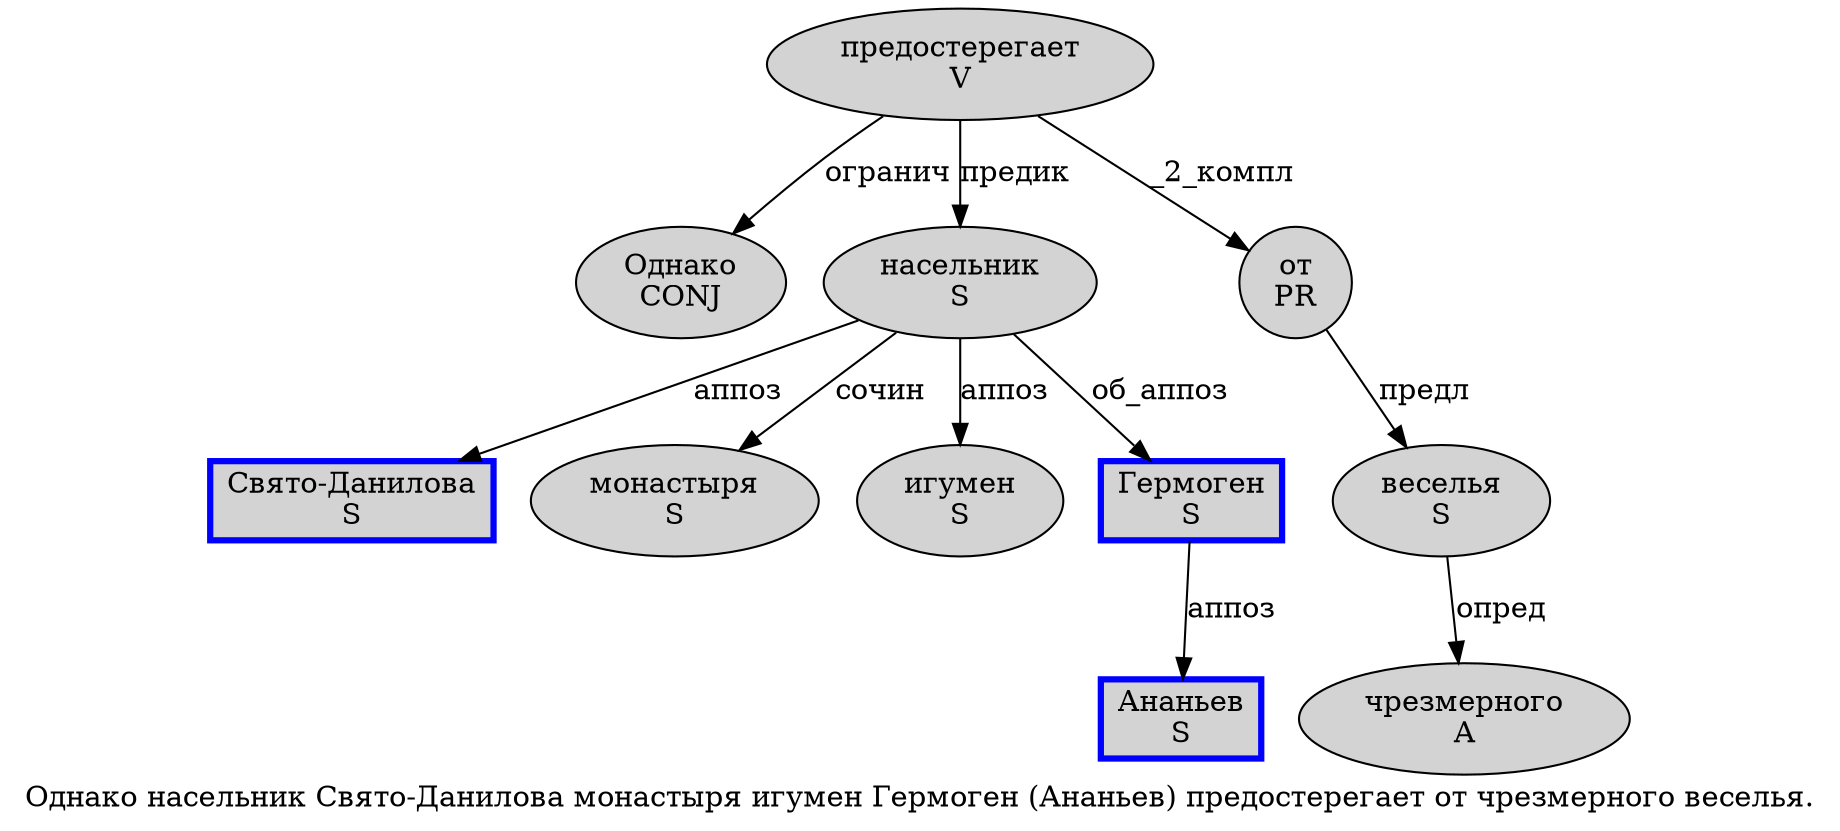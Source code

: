 digraph SENTENCE_732 {
	graph [label="Однако насельник Свято-Данилова монастыря игумен Гермоген (Ананьев) предостерегает от чрезмерного веселья."]
	node [style=filled]
		0 [label="Однако
CONJ" color="" fillcolor=lightgray penwidth=1 shape=ellipse]
		1 [label="насельник
S" color="" fillcolor=lightgray penwidth=1 shape=ellipse]
		2 [label="Свято-Данилова
S" color=blue fillcolor=lightgray penwidth=3 shape=box]
		3 [label="монастыря
S" color="" fillcolor=lightgray penwidth=1 shape=ellipse]
		4 [label="игумен
S" color="" fillcolor=lightgray penwidth=1 shape=ellipse]
		5 [label="Гермоген
S" color=blue fillcolor=lightgray penwidth=3 shape=box]
		7 [label="Ананьев
S" color=blue fillcolor=lightgray penwidth=3 shape=box]
		9 [label="предостерегает
V" color="" fillcolor=lightgray penwidth=1 shape=ellipse]
		10 [label="от
PR" color="" fillcolor=lightgray penwidth=1 shape=ellipse]
		11 [label="чрезмерного
A" color="" fillcolor=lightgray penwidth=1 shape=ellipse]
		12 [label="веселья
S" color="" fillcolor=lightgray penwidth=1 shape=ellipse]
			10 -> 12 [label="предл"]
			12 -> 11 [label="опред"]
			9 -> 0 [label="огранич"]
			9 -> 1 [label="предик"]
			9 -> 10 [label="_2_компл"]
			1 -> 2 [label="аппоз"]
			1 -> 3 [label="сочин"]
			1 -> 4 [label="аппоз"]
			1 -> 5 [label="об_аппоз"]
			5 -> 7 [label="аппоз"]
}